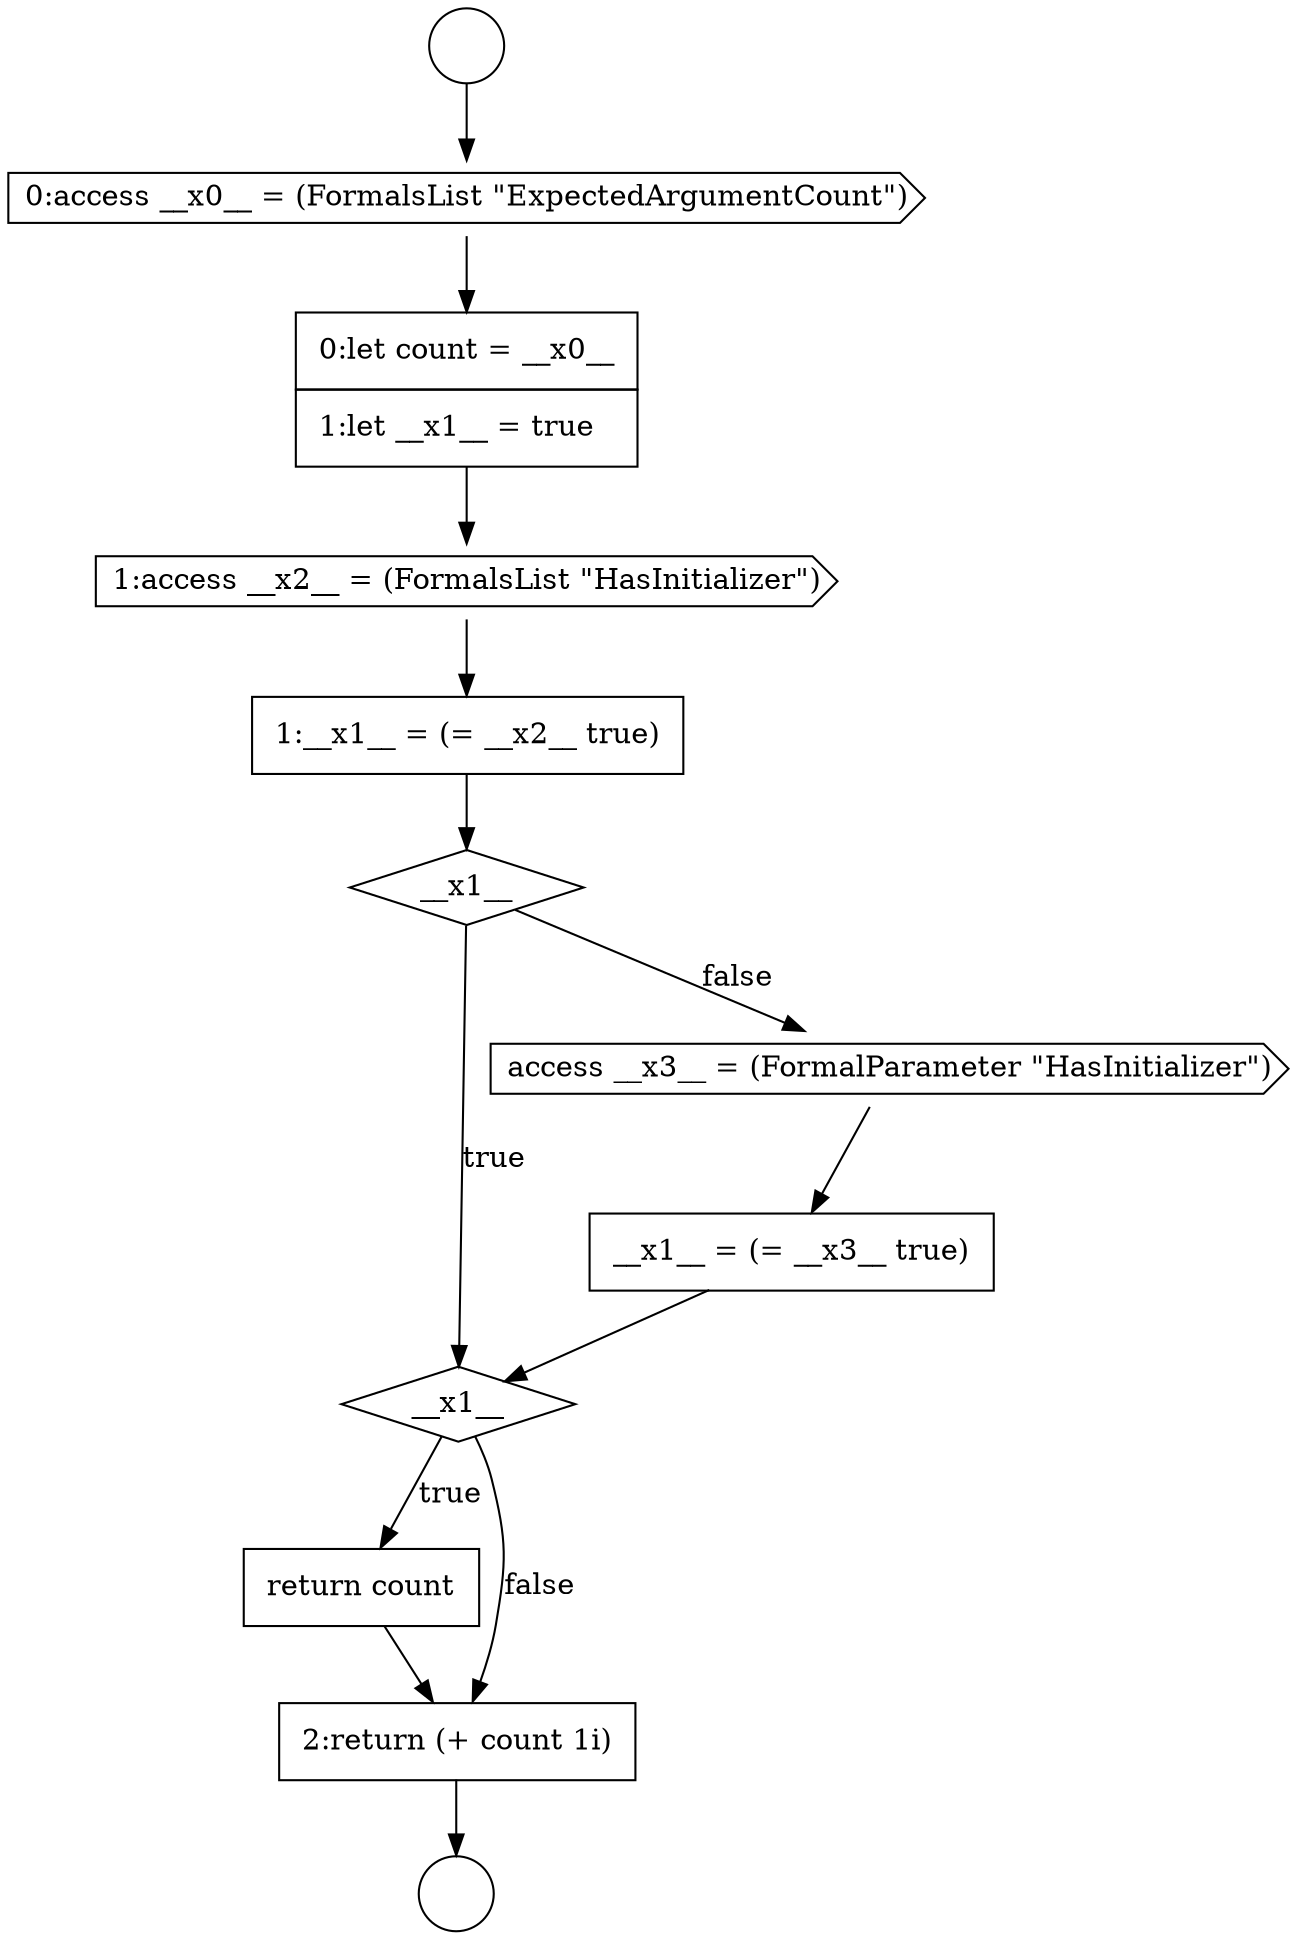 digraph {
  node7673 [shape=diamond, label=<<font color="black">__x1__</font>> color="black" fillcolor="white" style=filled]
  node7669 [shape=none, margin=0, label=<<font color="black">
    <table border="0" cellborder="1" cellspacing="0" cellpadding="10">
      <tr><td align="left">1:__x1__ = (= __x2__ true)</td></tr>
    </table>
  </font>> color="black" fillcolor="white" style=filled]
  node7665 [shape=circle label=" " color="black" fillcolor="white" style=filled]
  node7674 [shape=none, margin=0, label=<<font color="black">
    <table border="0" cellborder="1" cellspacing="0" cellpadding="10">
      <tr><td align="left">return count</td></tr>
    </table>
  </font>> color="black" fillcolor="white" style=filled]
  node7668 [shape=cds, label=<<font color="black">1:access __x2__ = (FormalsList &quot;HasInitializer&quot;)</font>> color="black" fillcolor="white" style=filled]
  node7671 [shape=cds, label=<<font color="black">access __x3__ = (FormalParameter &quot;HasInitializer&quot;)</font>> color="black" fillcolor="white" style=filled]
  node7670 [shape=diamond, label=<<font color="black">__x1__</font>> color="black" fillcolor="white" style=filled]
  node7666 [shape=cds, label=<<font color="black">0:access __x0__ = (FormalsList &quot;ExpectedArgumentCount&quot;)</font>> color="black" fillcolor="white" style=filled]
  node7664 [shape=circle label=" " color="black" fillcolor="white" style=filled]
  node7675 [shape=none, margin=0, label=<<font color="black">
    <table border="0" cellborder="1" cellspacing="0" cellpadding="10">
      <tr><td align="left">2:return (+ count 1i)</td></tr>
    </table>
  </font>> color="black" fillcolor="white" style=filled]
  node7672 [shape=none, margin=0, label=<<font color="black">
    <table border="0" cellborder="1" cellspacing="0" cellpadding="10">
      <tr><td align="left">__x1__ = (= __x3__ true)</td></tr>
    </table>
  </font>> color="black" fillcolor="white" style=filled]
  node7667 [shape=none, margin=0, label=<<font color="black">
    <table border="0" cellborder="1" cellspacing="0" cellpadding="10">
      <tr><td align="left">0:let count = __x0__</td></tr>
      <tr><td align="left">1:let __x1__ = true</td></tr>
    </table>
  </font>> color="black" fillcolor="white" style=filled]
  node7674 -> node7675 [ color="black"]
  node7670 -> node7673 [label=<<font color="black">true</font>> color="black"]
  node7670 -> node7671 [label=<<font color="black">false</font>> color="black"]
  node7671 -> node7672 [ color="black"]
  node7667 -> node7668 [ color="black"]
  node7664 -> node7666 [ color="black"]
  node7666 -> node7667 [ color="black"]
  node7672 -> node7673 [ color="black"]
  node7669 -> node7670 [ color="black"]
  node7675 -> node7665 [ color="black"]
  node7668 -> node7669 [ color="black"]
  node7673 -> node7674 [label=<<font color="black">true</font>> color="black"]
  node7673 -> node7675 [label=<<font color="black">false</font>> color="black"]
}
